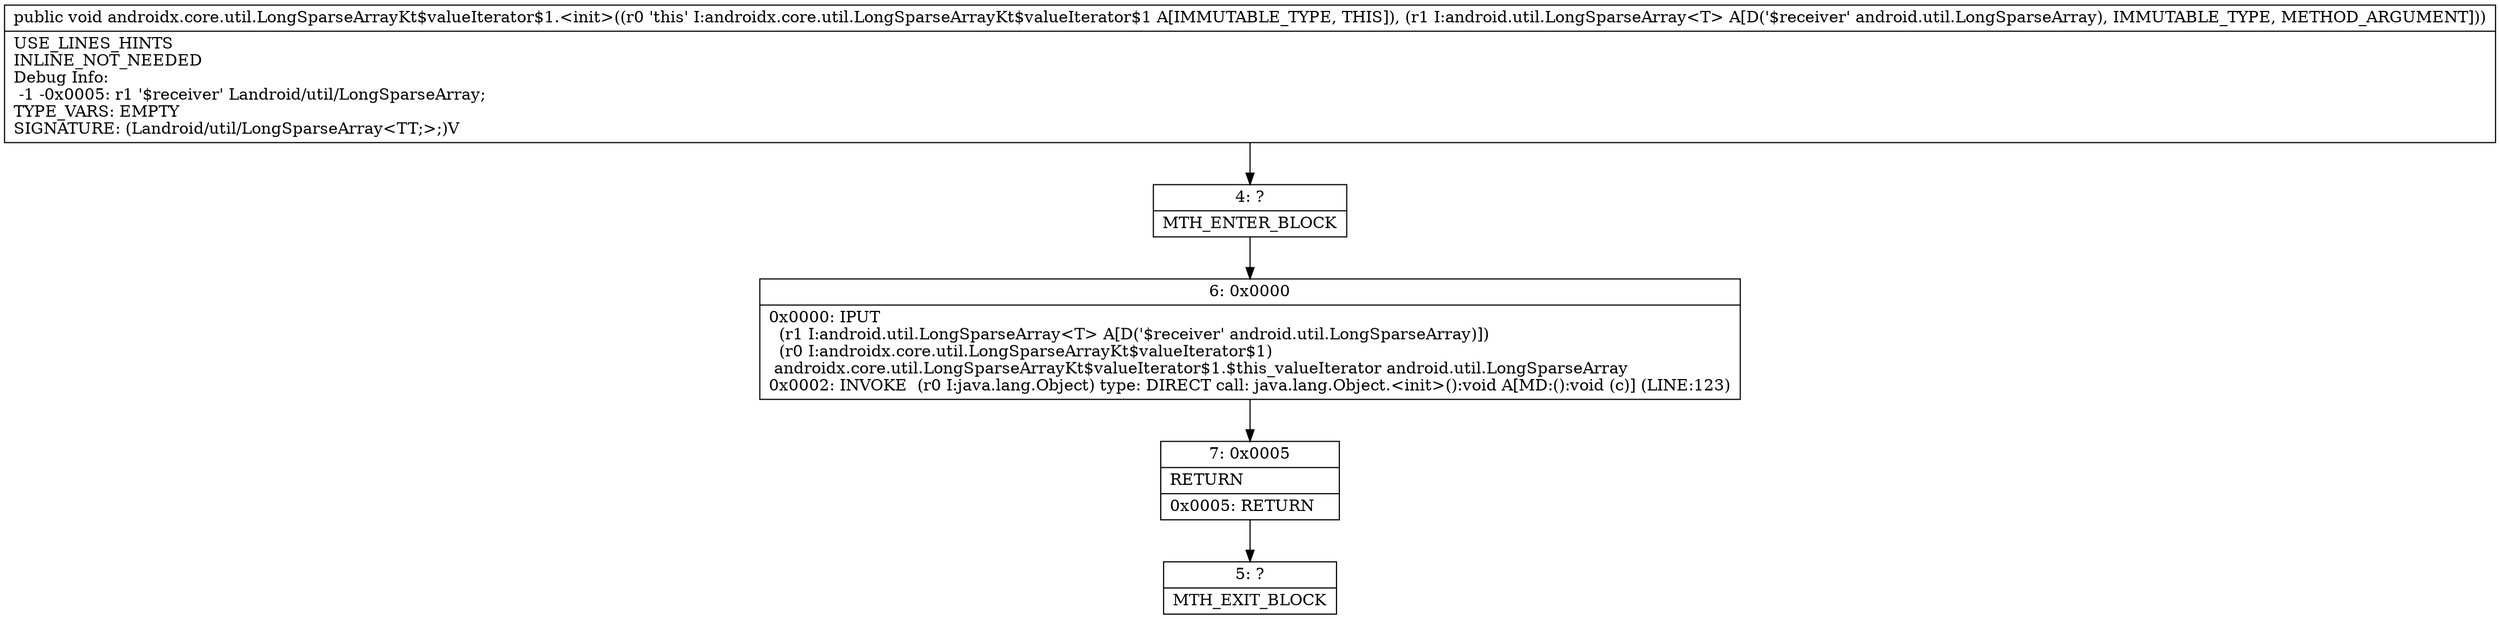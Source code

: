 digraph "CFG forandroidx.core.util.LongSparseArrayKt$valueIterator$1.\<init\>(Landroid\/util\/LongSparseArray;)V" {
Node_4 [shape=record,label="{4\:\ ?|MTH_ENTER_BLOCK\l}"];
Node_6 [shape=record,label="{6\:\ 0x0000|0x0000: IPUT  \l  (r1 I:android.util.LongSparseArray\<T\> A[D('$receiver' android.util.LongSparseArray)])\l  (r0 I:androidx.core.util.LongSparseArrayKt$valueIterator$1)\l androidx.core.util.LongSparseArrayKt$valueIterator$1.$this_valueIterator android.util.LongSparseArray \l0x0002: INVOKE  (r0 I:java.lang.Object) type: DIRECT call: java.lang.Object.\<init\>():void A[MD:():void (c)] (LINE:123)\l}"];
Node_7 [shape=record,label="{7\:\ 0x0005|RETURN\l|0x0005: RETURN   \l}"];
Node_5 [shape=record,label="{5\:\ ?|MTH_EXIT_BLOCK\l}"];
MethodNode[shape=record,label="{public void androidx.core.util.LongSparseArrayKt$valueIterator$1.\<init\>((r0 'this' I:androidx.core.util.LongSparseArrayKt$valueIterator$1 A[IMMUTABLE_TYPE, THIS]), (r1 I:android.util.LongSparseArray\<T\> A[D('$receiver' android.util.LongSparseArray), IMMUTABLE_TYPE, METHOD_ARGUMENT]))  | USE_LINES_HINTS\lINLINE_NOT_NEEDED\lDebug Info:\l  \-1 \-0x0005: r1 '$receiver' Landroid\/util\/LongSparseArray;\lTYPE_VARS: EMPTY\lSIGNATURE: (Landroid\/util\/LongSparseArray\<TT;\>;)V\l}"];
MethodNode -> Node_4;Node_4 -> Node_6;
Node_6 -> Node_7;
Node_7 -> Node_5;
}

